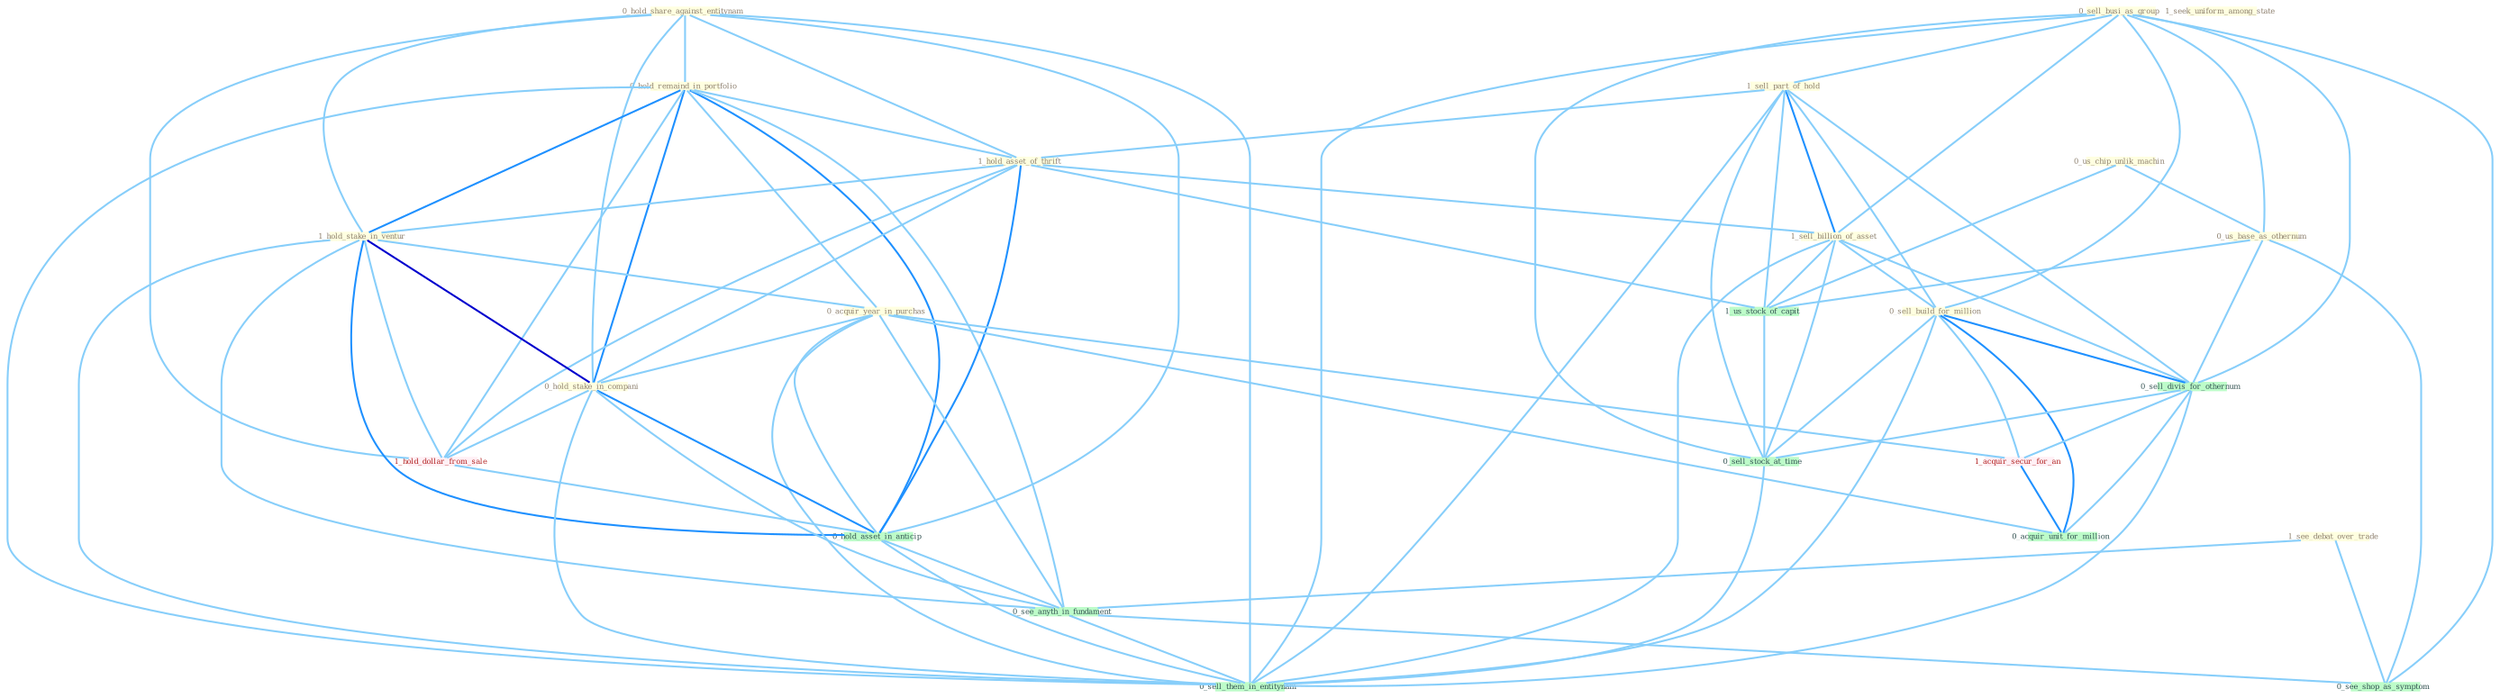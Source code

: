 Graph G{ 
    node
    [shape=polygon,style=filled,width=.5,height=.06,color="#BDFCC9",fixedsize=true,fontsize=4,
    fontcolor="#2f4f4f"];
    {node
    [color="#ffffe0", fontcolor="#8b7d6b"] "0_sell_busi_as_group " "0_hold_share_against_entitynam " "0_us_chip_unlik_machin " "0_hold_remaind_in_portfolio " "1_sell_part_of_hold " "1_hold_asset_of_thrift " "1_seek_uniform_among_state " "1_hold_stake_in_ventur " "1_sell_billion_of_asset " "1_see_debat_over_trade " "0_us_base_as_othernum " "0_sell_build_for_million " "0_acquir_year_in_purchas " "0_hold_stake_in_compani "}
{node [color="#fff0f5", fontcolor="#b22222"] "1_acquir_secur_for_an " "1_hold_dollar_from_sale "}
edge [color="#B0E2FF"];

	"0_sell_busi_as_group " -- "1_sell_part_of_hold " [w="1", color="#87cefa" ];
	"0_sell_busi_as_group " -- "1_sell_billion_of_asset " [w="1", color="#87cefa" ];
	"0_sell_busi_as_group " -- "0_us_base_as_othernum " [w="1", color="#87cefa" ];
	"0_sell_busi_as_group " -- "0_sell_build_for_million " [w="1", color="#87cefa" ];
	"0_sell_busi_as_group " -- "0_sell_divis_for_othernum " [w="1", color="#87cefa" ];
	"0_sell_busi_as_group " -- "0_sell_stock_at_time " [w="1", color="#87cefa" ];
	"0_sell_busi_as_group " -- "0_see_shop_as_symptom " [w="1", color="#87cefa" ];
	"0_sell_busi_as_group " -- "0_sell_them_in_entitynam " [w="1", color="#87cefa" ];
	"0_hold_share_against_entitynam " -- "0_hold_remaind_in_portfolio " [w="1", color="#87cefa" ];
	"0_hold_share_against_entitynam " -- "1_hold_asset_of_thrift " [w="1", color="#87cefa" ];
	"0_hold_share_against_entitynam " -- "1_hold_stake_in_ventur " [w="1", color="#87cefa" ];
	"0_hold_share_against_entitynam " -- "0_hold_stake_in_compani " [w="1", color="#87cefa" ];
	"0_hold_share_against_entitynam " -- "1_hold_dollar_from_sale " [w="1", color="#87cefa" ];
	"0_hold_share_against_entitynam " -- "0_hold_asset_in_anticip " [w="1", color="#87cefa" ];
	"0_hold_share_against_entitynam " -- "0_sell_them_in_entitynam " [w="1", color="#87cefa" ];
	"0_us_chip_unlik_machin " -- "0_us_base_as_othernum " [w="1", color="#87cefa" ];
	"0_us_chip_unlik_machin " -- "1_us_stock_of_capit " [w="1", color="#87cefa" ];
	"0_hold_remaind_in_portfolio " -- "1_hold_asset_of_thrift " [w="1", color="#87cefa" ];
	"0_hold_remaind_in_portfolio " -- "1_hold_stake_in_ventur " [w="2", color="#1e90ff" , len=0.8];
	"0_hold_remaind_in_portfolio " -- "0_acquir_year_in_purchas " [w="1", color="#87cefa" ];
	"0_hold_remaind_in_portfolio " -- "0_hold_stake_in_compani " [w="2", color="#1e90ff" , len=0.8];
	"0_hold_remaind_in_portfolio " -- "1_hold_dollar_from_sale " [w="1", color="#87cefa" ];
	"0_hold_remaind_in_portfolio " -- "0_hold_asset_in_anticip " [w="2", color="#1e90ff" , len=0.8];
	"0_hold_remaind_in_portfolio " -- "0_see_anyth_in_fundament " [w="1", color="#87cefa" ];
	"0_hold_remaind_in_portfolio " -- "0_sell_them_in_entitynam " [w="1", color="#87cefa" ];
	"1_sell_part_of_hold " -- "1_hold_asset_of_thrift " [w="1", color="#87cefa" ];
	"1_sell_part_of_hold " -- "1_sell_billion_of_asset " [w="2", color="#1e90ff" , len=0.8];
	"1_sell_part_of_hold " -- "0_sell_build_for_million " [w="1", color="#87cefa" ];
	"1_sell_part_of_hold " -- "0_sell_divis_for_othernum " [w="1", color="#87cefa" ];
	"1_sell_part_of_hold " -- "1_us_stock_of_capit " [w="1", color="#87cefa" ];
	"1_sell_part_of_hold " -- "0_sell_stock_at_time " [w="1", color="#87cefa" ];
	"1_sell_part_of_hold " -- "0_sell_them_in_entitynam " [w="1", color="#87cefa" ];
	"1_hold_asset_of_thrift " -- "1_hold_stake_in_ventur " [w="1", color="#87cefa" ];
	"1_hold_asset_of_thrift " -- "1_sell_billion_of_asset " [w="1", color="#87cefa" ];
	"1_hold_asset_of_thrift " -- "0_hold_stake_in_compani " [w="1", color="#87cefa" ];
	"1_hold_asset_of_thrift " -- "1_us_stock_of_capit " [w="1", color="#87cefa" ];
	"1_hold_asset_of_thrift " -- "1_hold_dollar_from_sale " [w="1", color="#87cefa" ];
	"1_hold_asset_of_thrift " -- "0_hold_asset_in_anticip " [w="2", color="#1e90ff" , len=0.8];
	"1_hold_stake_in_ventur " -- "0_acquir_year_in_purchas " [w="1", color="#87cefa" ];
	"1_hold_stake_in_ventur " -- "0_hold_stake_in_compani " [w="3", color="#0000cd" , len=0.6];
	"1_hold_stake_in_ventur " -- "1_hold_dollar_from_sale " [w="1", color="#87cefa" ];
	"1_hold_stake_in_ventur " -- "0_hold_asset_in_anticip " [w="2", color="#1e90ff" , len=0.8];
	"1_hold_stake_in_ventur " -- "0_see_anyth_in_fundament " [w="1", color="#87cefa" ];
	"1_hold_stake_in_ventur " -- "0_sell_them_in_entitynam " [w="1", color="#87cefa" ];
	"1_sell_billion_of_asset " -- "0_sell_build_for_million " [w="1", color="#87cefa" ];
	"1_sell_billion_of_asset " -- "0_sell_divis_for_othernum " [w="1", color="#87cefa" ];
	"1_sell_billion_of_asset " -- "1_us_stock_of_capit " [w="1", color="#87cefa" ];
	"1_sell_billion_of_asset " -- "0_sell_stock_at_time " [w="1", color="#87cefa" ];
	"1_sell_billion_of_asset " -- "0_sell_them_in_entitynam " [w="1", color="#87cefa" ];
	"1_see_debat_over_trade " -- "0_see_anyth_in_fundament " [w="1", color="#87cefa" ];
	"1_see_debat_over_trade " -- "0_see_shop_as_symptom " [w="1", color="#87cefa" ];
	"0_us_base_as_othernum " -- "0_sell_divis_for_othernum " [w="1", color="#87cefa" ];
	"0_us_base_as_othernum " -- "1_us_stock_of_capit " [w="1", color="#87cefa" ];
	"0_us_base_as_othernum " -- "0_see_shop_as_symptom " [w="1", color="#87cefa" ];
	"0_sell_build_for_million " -- "0_sell_divis_for_othernum " [w="2", color="#1e90ff" , len=0.8];
	"0_sell_build_for_million " -- "1_acquir_secur_for_an " [w="1", color="#87cefa" ];
	"0_sell_build_for_million " -- "0_sell_stock_at_time " [w="1", color="#87cefa" ];
	"0_sell_build_for_million " -- "0_acquir_unit_for_million " [w="2", color="#1e90ff" , len=0.8];
	"0_sell_build_for_million " -- "0_sell_them_in_entitynam " [w="1", color="#87cefa" ];
	"0_acquir_year_in_purchas " -- "0_hold_stake_in_compani " [w="1", color="#87cefa" ];
	"0_acquir_year_in_purchas " -- "1_acquir_secur_for_an " [w="1", color="#87cefa" ];
	"0_acquir_year_in_purchas " -- "0_hold_asset_in_anticip " [w="1", color="#87cefa" ];
	"0_acquir_year_in_purchas " -- "0_see_anyth_in_fundament " [w="1", color="#87cefa" ];
	"0_acquir_year_in_purchas " -- "0_acquir_unit_for_million " [w="1", color="#87cefa" ];
	"0_acquir_year_in_purchas " -- "0_sell_them_in_entitynam " [w="1", color="#87cefa" ];
	"0_hold_stake_in_compani " -- "1_hold_dollar_from_sale " [w="1", color="#87cefa" ];
	"0_hold_stake_in_compani " -- "0_hold_asset_in_anticip " [w="2", color="#1e90ff" , len=0.8];
	"0_hold_stake_in_compani " -- "0_see_anyth_in_fundament " [w="1", color="#87cefa" ];
	"0_hold_stake_in_compani " -- "0_sell_them_in_entitynam " [w="1", color="#87cefa" ];
	"0_sell_divis_for_othernum " -- "1_acquir_secur_for_an " [w="1", color="#87cefa" ];
	"0_sell_divis_for_othernum " -- "0_sell_stock_at_time " [w="1", color="#87cefa" ];
	"0_sell_divis_for_othernum " -- "0_acquir_unit_for_million " [w="1", color="#87cefa" ];
	"0_sell_divis_for_othernum " -- "0_sell_them_in_entitynam " [w="1", color="#87cefa" ];
	"1_acquir_secur_for_an " -- "0_acquir_unit_for_million " [w="2", color="#1e90ff" , len=0.8];
	"1_us_stock_of_capit " -- "0_sell_stock_at_time " [w="1", color="#87cefa" ];
	"1_hold_dollar_from_sale " -- "0_hold_asset_in_anticip " [w="1", color="#87cefa" ];
	"0_hold_asset_in_anticip " -- "0_see_anyth_in_fundament " [w="1", color="#87cefa" ];
	"0_hold_asset_in_anticip " -- "0_sell_them_in_entitynam " [w="1", color="#87cefa" ];
	"0_sell_stock_at_time " -- "0_sell_them_in_entitynam " [w="1", color="#87cefa" ];
	"0_see_anyth_in_fundament " -- "0_see_shop_as_symptom " [w="1", color="#87cefa" ];
	"0_see_anyth_in_fundament " -- "0_sell_them_in_entitynam " [w="1", color="#87cefa" ];
}